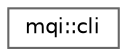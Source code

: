 digraph "Graphical Class Hierarchy"
{
 // LATEX_PDF_SIZE
  bgcolor="transparent";
  edge [fontname=Helvetica,fontsize=10,labelfontname=Helvetica,labelfontsize=10];
  node [fontname=Helvetica,fontsize=10,shape=box,height=0.2,width=0.4];
  rankdir="LR";
  Node0 [id="Node000000",label="mqi::cli",height=0.2,width=0.4,color="grey40", fillcolor="white", style="filled",URL="$classmqi_1_1cli.html",tooltip="A simple command-line interface parser for tests and applications."];
}
